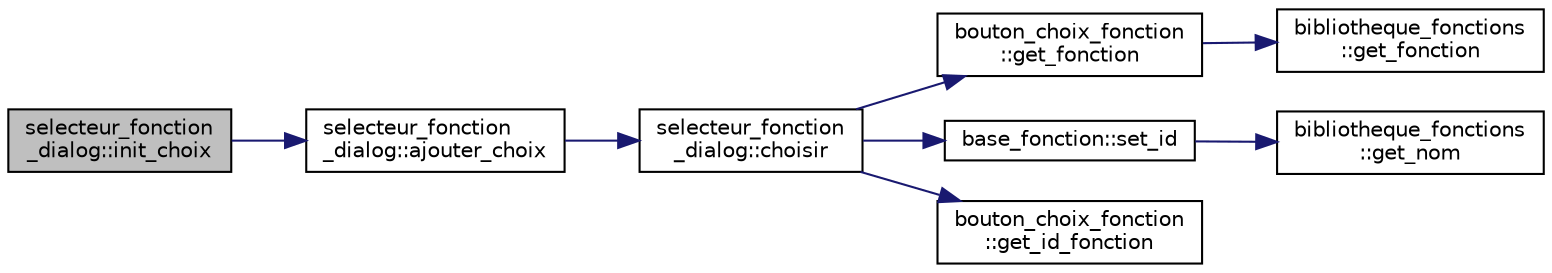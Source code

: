 digraph "selecteur_fonction_dialog::init_choix"
{
  edge [fontname="Helvetica",fontsize="10",labelfontname="Helvetica",labelfontsize="10"];
  node [fontname="Helvetica",fontsize="10",shape=record];
  rankdir="LR";
  Node29 [label="selecteur_fonction\l_dialog::init_choix",height=0.2,width=0.4,color="black", fillcolor="grey75", style="filled", fontcolor="black"];
  Node29 -> Node30 [color="midnightblue",fontsize="10",style="solid",fontname="Helvetica"];
  Node30 [label="selecteur_fonction\l_dialog::ajouter_choix",height=0.2,width=0.4,color="black", fillcolor="white", style="filled",URL="$classselecteur__fonction__dialog.html#a3cf5a2551433071da63eb34f9d2f2a81"];
  Node30 -> Node31 [color="midnightblue",fontsize="10",style="solid",fontname="Helvetica"];
  Node31 [label="selecteur_fonction\l_dialog::choisir",height=0.2,width=0.4,color="black", fillcolor="white", style="filled",URL="$classselecteur__fonction__dialog.html#a008277592e1a0b3d3e4e7c4f927fb061"];
  Node31 -> Node32 [color="midnightblue",fontsize="10",style="solid",fontname="Helvetica"];
  Node32 [label="bouton_choix_fonction\l::get_fonction",height=0.2,width=0.4,color="black", fillcolor="white", style="filled",URL="$classbouton__choix__fonction.html#aea2d48c212b1a6ce5cbbbbef5067afe4"];
  Node32 -> Node33 [color="midnightblue",fontsize="10",style="solid",fontname="Helvetica"];
  Node33 [label="bibliotheque_fonctions\l::get_fonction",height=0.2,width=0.4,color="black", fillcolor="white", style="filled",URL="$classbibliotheque__fonctions.html#a97e2db5603fe4267df7ace47f110b6e0"];
  Node31 -> Node34 [color="midnightblue",fontsize="10",style="solid",fontname="Helvetica"];
  Node34 [label="base_fonction::set_id",height=0.2,width=0.4,color="black", fillcolor="white", style="filled",URL="$classbase__fonction.html#a4d7a7d067af71e0c5e9ec7d6188ac9d1"];
  Node34 -> Node35 [color="midnightblue",fontsize="10",style="solid",fontname="Helvetica"];
  Node35 [label="bibliotheque_fonctions\l::get_nom",height=0.2,width=0.4,color="black", fillcolor="white", style="filled",URL="$classbibliotheque__fonctions.html#ac8c035960c49cdf0fe7437b82739154e"];
  Node31 -> Node36 [color="midnightblue",fontsize="10",style="solid",fontname="Helvetica"];
  Node36 [label="bouton_choix_fonction\l::get_id_fonction",height=0.2,width=0.4,color="black", fillcolor="white", style="filled",URL="$classbouton__choix__fonction.html#af4dc815981809cf0dad8a187344627e5"];
}
